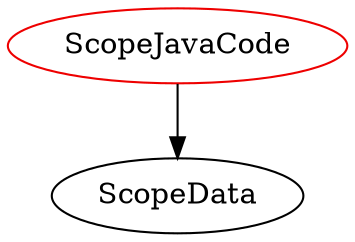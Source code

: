 digraph scopejavacode{
ScopeJavaCode	[shape=oval, color=red2, label="ScopeJavaCode"];
ScopeJavaCode -> ScopeData;
}
